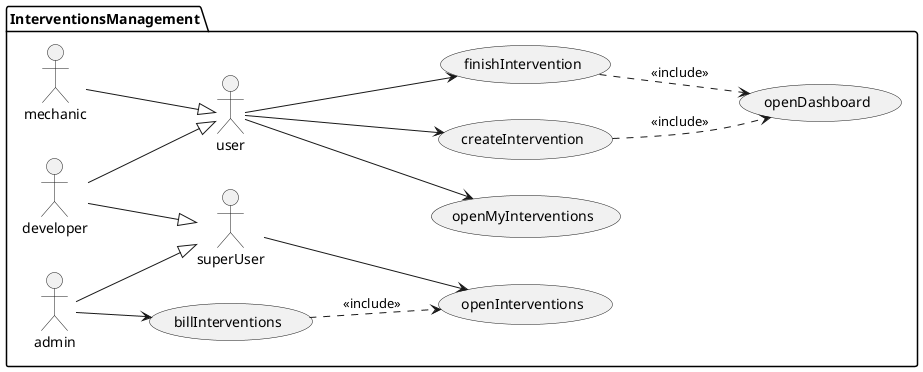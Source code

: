 @startuml
left to right direction

package InterventionsManagement {
:mechanic: --|> :user:
:developer: --|> :user:
:admin: --|> :superUser:
:developer: --|> :superUser:

:user: --> (createIntervention)
:user: --> (finishIntervention)
:superUser: --> (openInterventions)
:admin: --> (billInterventions)
:user: --> (openMyInterventions)
(createIntervention) ..> (openDashboard) : <<include>>
(finishIntervention) ..> (openDashboard) : <<include>>
(billInterventions) ..> (openInterventions) : <<include>>
}
@enduml
